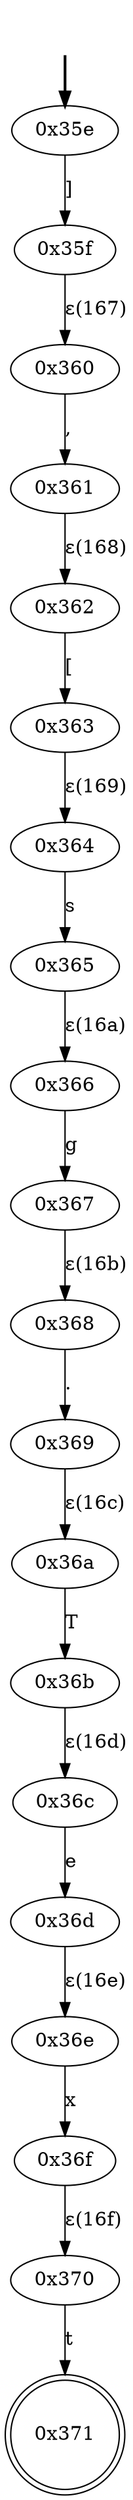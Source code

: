 digraph {
	fake [style=invisible]
	"0x35e" [root=true]
	"0x35f"
	"0x360"
	"0x361"
	"0x362"
	"0x363"
	"0x364"
	"0x365"
	"0x366"
	"0x367"
	"0x368"
	"0x369"
	"0x36a"
	"0x36b"
	"0x36c"
	"0x36d"
	"0x36e"
	"0x36f"
	"0x370"
	"0x371" [shape=doublecircle]
	fake -> "0x35e" [style=bold]
	"0x35e" -> "0x35f" [label="]"]
	"0x360" -> "0x361" [label=","]
	"0x35f" -> "0x360" [label="ε(167)"]
	"0x362" -> "0x363" [label="["]
	"0x361" -> "0x362" [label="ε(168)"]
	"0x364" -> "0x365" [label=s]
	"0x363" -> "0x364" [label="ε(169)"]
	"0x366" -> "0x367" [label=g]
	"0x365" -> "0x366" [label="ε(16a)"]
	"0x368" -> "0x369" [label="."]
	"0x367" -> "0x368" [label="ε(16b)"]
	"0x36a" -> "0x36b" [label=T]
	"0x369" -> "0x36a" [label="ε(16c)"]
	"0x36c" -> "0x36d" [label=e]
	"0x36b" -> "0x36c" [label="ε(16d)"]
	"0x36e" -> "0x36f" [label=x]
	"0x36d" -> "0x36e" [label="ε(16e)"]
	"0x370" -> "0x371" [label=t]
	"0x36f" -> "0x370" [label="ε(16f)"]
}
